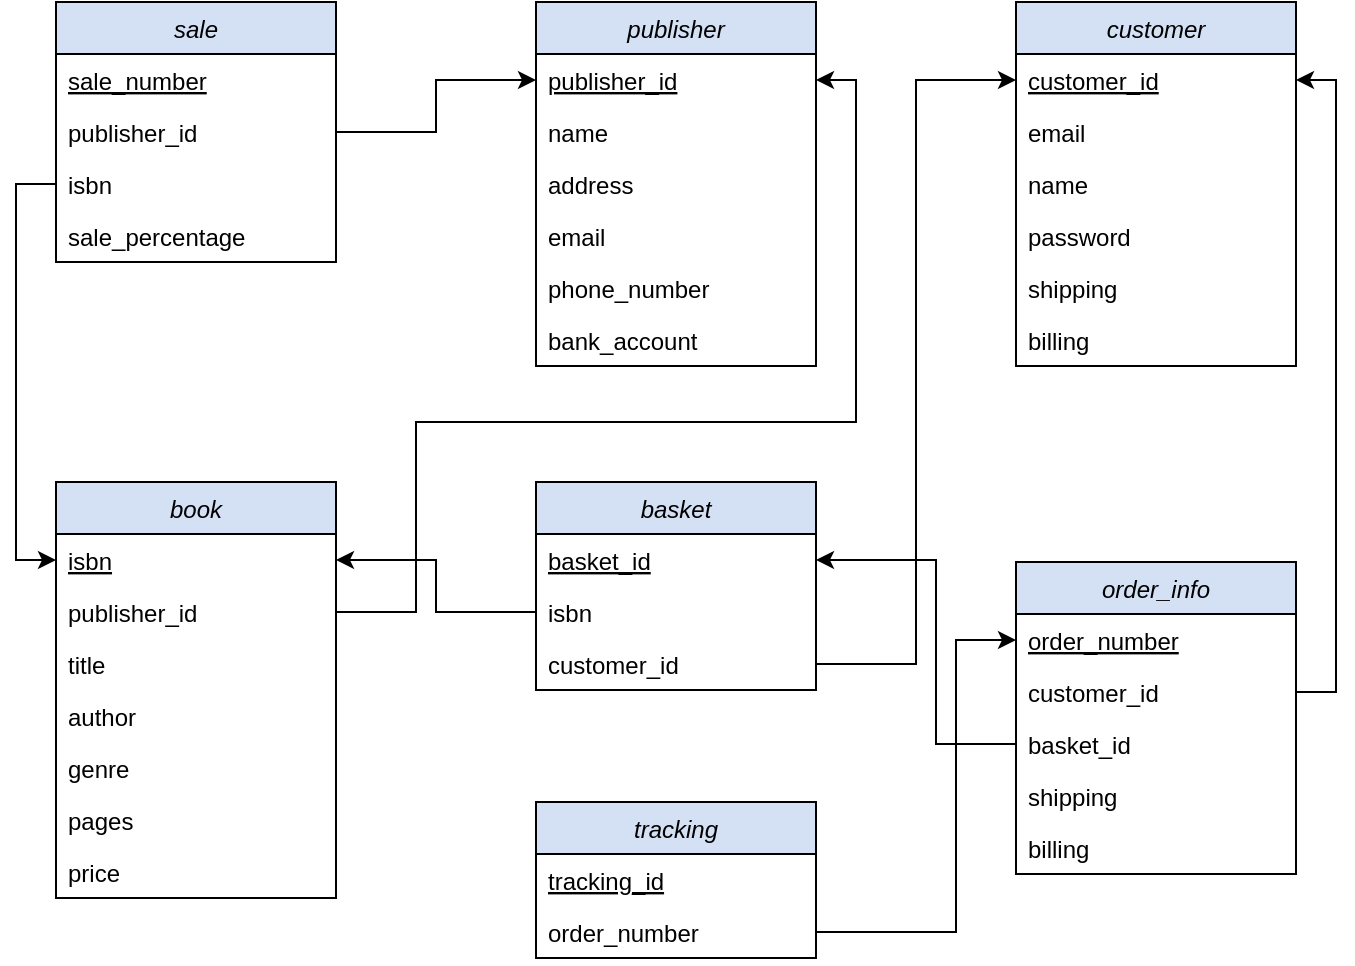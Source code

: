 <mxfile version="15.9.4" type="device"><diagram id="rzOrJ2mNVfrSNOzD0fhR" name="Page-1"><mxGraphModel dx="1248" dy="625" grid="1" gridSize="10" guides="1" tooltips="1" connect="1" arrows="1" fold="1" page="1" pageScale="1" pageWidth="850" pageHeight="1100" math="0" shadow="0"><root><mxCell id="0"/><mxCell id="1" parent="0"/><mxCell id="O2KSAKkRzyeLpv7PkUmw-1" value="sale" style="swimlane;fontStyle=2;childLayout=stackLayout;horizontal=1;startSize=26;fillColor=#D4E1F5;horizontalStack=0;resizeParent=1;resizeParentMax=0;resizeLast=0;collapsible=1;marginBottom=0;" parent="1" vertex="1"><mxGeometry x="40" y="40" width="140" height="130" as="geometry"/></mxCell><mxCell id="O2KSAKkRzyeLpv7PkUmw-6" value="sale_number" style="text;strokeColor=none;fillColor=none;align=left;verticalAlign=top;spacingLeft=4;spacingRight=4;overflow=hidden;rotatable=0;points=[[0,0.5],[1,0.5]];portConstraint=eastwest;fontStyle=4" parent="O2KSAKkRzyeLpv7PkUmw-1" vertex="1"><mxGeometry y="26" width="140" height="26" as="geometry"/></mxCell><mxCell id="O2KSAKkRzyeLpv7PkUmw-2" value="publisher_id" style="text;strokeColor=none;fillColor=none;align=left;verticalAlign=top;spacingLeft=4;spacingRight=4;overflow=hidden;rotatable=0;points=[[0,0.5],[1,0.5]];portConstraint=eastwest;fontStyle=0" parent="O2KSAKkRzyeLpv7PkUmw-1" vertex="1"><mxGeometry y="52" width="140" height="26" as="geometry"/></mxCell><mxCell id="O2KSAKkRzyeLpv7PkUmw-3" value="isbn" style="text;strokeColor=none;fillColor=none;align=left;verticalAlign=top;spacingLeft=4;spacingRight=4;overflow=hidden;rotatable=0;points=[[0,0.5],[1,0.5]];portConstraint=eastwest;fontStyle=0" parent="O2KSAKkRzyeLpv7PkUmw-1" vertex="1"><mxGeometry y="78" width="140" height="26" as="geometry"/></mxCell><mxCell id="O2KSAKkRzyeLpv7PkUmw-5" value="sale_percentage" style="text;strokeColor=none;fillColor=none;align=left;verticalAlign=top;spacingLeft=4;spacingRight=4;overflow=hidden;rotatable=0;points=[[0,0.5],[1,0.5]];portConstraint=eastwest;" parent="O2KSAKkRzyeLpv7PkUmw-1" vertex="1"><mxGeometry y="104" width="140" height="26" as="geometry"/></mxCell><mxCell id="O2KSAKkRzyeLpv7PkUmw-11" value="publisher" style="swimlane;fontStyle=2;childLayout=stackLayout;horizontal=1;startSize=26;fillColor=#D4E1F5;horizontalStack=0;resizeParent=1;resizeParentMax=0;resizeLast=0;collapsible=1;marginBottom=0;" parent="1" vertex="1"><mxGeometry x="280" y="40" width="140" height="182" as="geometry"/></mxCell><mxCell id="O2KSAKkRzyeLpv7PkUmw-12" value="publisher_id" style="text;strokeColor=none;fillColor=none;align=left;verticalAlign=top;spacingLeft=4;spacingRight=4;overflow=hidden;rotatable=0;points=[[0,0.5],[1,0.5]];portConstraint=eastwest;fontStyle=4" parent="O2KSAKkRzyeLpv7PkUmw-11" vertex="1"><mxGeometry y="26" width="140" height="26" as="geometry"/></mxCell><mxCell id="O2KSAKkRzyeLpv7PkUmw-13" value="name" style="text;strokeColor=none;fillColor=none;align=left;verticalAlign=top;spacingLeft=4;spacingRight=4;overflow=hidden;rotatable=0;points=[[0,0.5],[1,0.5]];portConstraint=eastwest;" parent="O2KSAKkRzyeLpv7PkUmw-11" vertex="1"><mxGeometry y="52" width="140" height="26" as="geometry"/></mxCell><mxCell id="O2KSAKkRzyeLpv7PkUmw-14" value="address" style="text;strokeColor=none;fillColor=none;align=left;verticalAlign=top;spacingLeft=4;spacingRight=4;overflow=hidden;rotatable=0;points=[[0,0.5],[1,0.5]];portConstraint=eastwest;" parent="O2KSAKkRzyeLpv7PkUmw-11" vertex="1"><mxGeometry y="78" width="140" height="26" as="geometry"/></mxCell><mxCell id="O2KSAKkRzyeLpv7PkUmw-15" value="email" style="text;strokeColor=none;fillColor=none;align=left;verticalAlign=top;spacingLeft=4;spacingRight=4;overflow=hidden;rotatable=0;points=[[0,0.5],[1,0.5]];portConstraint=eastwest;" parent="O2KSAKkRzyeLpv7PkUmw-11" vertex="1"><mxGeometry y="104" width="140" height="26" as="geometry"/></mxCell><mxCell id="O2KSAKkRzyeLpv7PkUmw-16" value="phone_number" style="text;strokeColor=none;fillColor=none;align=left;verticalAlign=top;spacingLeft=4;spacingRight=4;overflow=hidden;rotatable=0;points=[[0,0.5],[1,0.5]];portConstraint=eastwest;" parent="O2KSAKkRzyeLpv7PkUmw-11" vertex="1"><mxGeometry y="130" width="140" height="26" as="geometry"/></mxCell><mxCell id="O2KSAKkRzyeLpv7PkUmw-17" value="bank_account" style="text;strokeColor=none;fillColor=none;align=left;verticalAlign=top;spacingLeft=4;spacingRight=4;overflow=hidden;rotatable=0;points=[[0,0.5],[1,0.5]];portConstraint=eastwest;" parent="O2KSAKkRzyeLpv7PkUmw-11" vertex="1"><mxGeometry y="156" width="140" height="26" as="geometry"/></mxCell><mxCell id="O2KSAKkRzyeLpv7PkUmw-18" style="edgeStyle=orthogonalEdgeStyle;rounded=0;orthogonalLoop=1;jettySize=auto;html=1;exitX=1;exitY=0.5;exitDx=0;exitDy=0;entryX=0;entryY=0.5;entryDx=0;entryDy=0;" parent="1" source="O2KSAKkRzyeLpv7PkUmw-2" target="O2KSAKkRzyeLpv7PkUmw-12" edge="1"><mxGeometry relative="1" as="geometry"/></mxCell><mxCell id="O2KSAKkRzyeLpv7PkUmw-19" value="book" style="swimlane;fontStyle=2;childLayout=stackLayout;horizontal=1;startSize=26;fillColor=#D4E1F5;horizontalStack=0;resizeParent=1;resizeParentMax=0;resizeLast=0;collapsible=1;marginBottom=0;" parent="1" vertex="1"><mxGeometry x="40" y="280" width="140" height="208" as="geometry"/></mxCell><mxCell id="O2KSAKkRzyeLpv7PkUmw-20" value="isbn" style="text;strokeColor=none;fillColor=none;align=left;verticalAlign=top;spacingLeft=4;spacingRight=4;overflow=hidden;rotatable=0;points=[[0,0.5],[1,0.5]];portConstraint=eastwest;fontStyle=4" parent="O2KSAKkRzyeLpv7PkUmw-19" vertex="1"><mxGeometry y="26" width="140" height="26" as="geometry"/></mxCell><mxCell id="O2KSAKkRzyeLpv7PkUmw-24" value="publisher_id" style="text;strokeColor=none;fillColor=none;align=left;verticalAlign=top;spacingLeft=4;spacingRight=4;overflow=hidden;rotatable=0;points=[[0,0.5],[1,0.5]];portConstraint=eastwest;fontStyle=0" parent="O2KSAKkRzyeLpv7PkUmw-19" vertex="1"><mxGeometry y="52" width="140" height="26" as="geometry"/></mxCell><mxCell id="O2KSAKkRzyeLpv7PkUmw-21" value="title" style="text;strokeColor=none;fillColor=none;align=left;verticalAlign=top;spacingLeft=4;spacingRight=4;overflow=hidden;rotatable=0;points=[[0,0.5],[1,0.5]];portConstraint=eastwest;" parent="O2KSAKkRzyeLpv7PkUmw-19" vertex="1"><mxGeometry y="78" width="140" height="26" as="geometry"/></mxCell><mxCell id="O2KSAKkRzyeLpv7PkUmw-22" value="author" style="text;strokeColor=none;fillColor=none;align=left;verticalAlign=top;spacingLeft=4;spacingRight=4;overflow=hidden;rotatable=0;points=[[0,0.5],[1,0.5]];portConstraint=eastwest;" parent="O2KSAKkRzyeLpv7PkUmw-19" vertex="1"><mxGeometry y="104" width="140" height="26" as="geometry"/></mxCell><mxCell id="O2KSAKkRzyeLpv7PkUmw-23" value="genre" style="text;strokeColor=none;fillColor=none;align=left;verticalAlign=top;spacingLeft=4;spacingRight=4;overflow=hidden;rotatable=0;points=[[0,0.5],[1,0.5]];portConstraint=eastwest;" parent="O2KSAKkRzyeLpv7PkUmw-19" vertex="1"><mxGeometry y="130" width="140" height="26" as="geometry"/></mxCell><mxCell id="O2KSAKkRzyeLpv7PkUmw-25" value="pages" style="text;strokeColor=none;fillColor=none;align=left;verticalAlign=top;spacingLeft=4;spacingRight=4;overflow=hidden;rotatable=0;points=[[0,0.5],[1,0.5]];portConstraint=eastwest;" parent="O2KSAKkRzyeLpv7PkUmw-19" vertex="1"><mxGeometry y="156" width="140" height="26" as="geometry"/></mxCell><mxCell id="O2KSAKkRzyeLpv7PkUmw-26" value="price" style="text;strokeColor=none;fillColor=none;align=left;verticalAlign=top;spacingLeft=4;spacingRight=4;overflow=hidden;rotatable=0;points=[[0,0.5],[1,0.5]];portConstraint=eastwest;" parent="O2KSAKkRzyeLpv7PkUmw-19" vertex="1"><mxGeometry y="182" width="140" height="26" as="geometry"/></mxCell><mxCell id="O2KSAKkRzyeLpv7PkUmw-29" style="edgeStyle=orthogonalEdgeStyle;rounded=0;orthogonalLoop=1;jettySize=auto;html=1;exitX=0;exitY=0.5;exitDx=0;exitDy=0;entryX=0;entryY=0.5;entryDx=0;entryDy=0;" parent="1" source="O2KSAKkRzyeLpv7PkUmw-3" target="O2KSAKkRzyeLpv7PkUmw-20" edge="1"><mxGeometry relative="1" as="geometry"/></mxCell><mxCell id="O2KSAKkRzyeLpv7PkUmw-31" value="basket" style="swimlane;fontStyle=2;childLayout=stackLayout;horizontal=1;startSize=26;fillColor=#D4E1F5;horizontalStack=0;resizeParent=1;resizeParentMax=0;resizeLast=0;collapsible=1;marginBottom=0;" parent="1" vertex="1"><mxGeometry x="280" y="280" width="140" height="104" as="geometry"/></mxCell><mxCell id="O2KSAKkRzyeLpv7PkUmw-32" value="basket_id" style="text;strokeColor=none;fillColor=none;align=left;verticalAlign=top;spacingLeft=4;spacingRight=4;overflow=hidden;rotatable=0;points=[[0,0.5],[1,0.5]];portConstraint=eastwest;fontStyle=4" parent="O2KSAKkRzyeLpv7PkUmw-31" vertex="1"><mxGeometry y="26" width="140" height="26" as="geometry"/></mxCell><mxCell id="O2KSAKkRzyeLpv7PkUmw-33" value="isbn" style="text;strokeColor=none;fillColor=none;align=left;verticalAlign=top;spacingLeft=4;spacingRight=4;overflow=hidden;rotatable=0;points=[[0,0.5],[1,0.5]];portConstraint=eastwest;fontStyle=0" parent="O2KSAKkRzyeLpv7PkUmw-31" vertex="1"><mxGeometry y="52" width="140" height="26" as="geometry"/></mxCell><mxCell id="O2KSAKkRzyeLpv7PkUmw-34" value="customer_id" style="text;strokeColor=none;fillColor=none;align=left;verticalAlign=top;spacingLeft=4;spacingRight=4;overflow=hidden;rotatable=0;points=[[0,0.5],[1,0.5]];portConstraint=eastwest;fontStyle=0" parent="O2KSAKkRzyeLpv7PkUmw-31" vertex="1"><mxGeometry y="78" width="140" height="26" as="geometry"/></mxCell><mxCell id="O2KSAKkRzyeLpv7PkUmw-36" style="edgeStyle=orthogonalEdgeStyle;rounded=0;orthogonalLoop=1;jettySize=auto;html=1;exitX=0;exitY=0.5;exitDx=0;exitDy=0;entryX=1;entryY=0.5;entryDx=0;entryDy=0;" parent="1" source="O2KSAKkRzyeLpv7PkUmw-33" target="O2KSAKkRzyeLpv7PkUmw-20" edge="1"><mxGeometry relative="1" as="geometry"/></mxCell><mxCell id="O2KSAKkRzyeLpv7PkUmw-37" value="customer" style="swimlane;fontStyle=2;childLayout=stackLayout;horizontal=1;startSize=26;fillColor=#D4E1F5;horizontalStack=0;resizeParent=1;resizeParentMax=0;resizeLast=0;collapsible=1;marginBottom=0;" parent="1" vertex="1"><mxGeometry x="520" y="40" width="140" height="182" as="geometry"/></mxCell><mxCell id="O2KSAKkRzyeLpv7PkUmw-38" value="customer_id" style="text;strokeColor=none;fillColor=none;align=left;verticalAlign=top;spacingLeft=4;spacingRight=4;overflow=hidden;rotatable=0;points=[[0,0.5],[1,0.5]];portConstraint=eastwest;fontStyle=4" parent="O2KSAKkRzyeLpv7PkUmw-37" vertex="1"><mxGeometry y="26" width="140" height="26" as="geometry"/></mxCell><mxCell id="O2KSAKkRzyeLpv7PkUmw-39" value="email" style="text;strokeColor=none;fillColor=none;align=left;verticalAlign=top;spacingLeft=4;spacingRight=4;overflow=hidden;rotatable=0;points=[[0,0.5],[1,0.5]];portConstraint=eastwest;" parent="O2KSAKkRzyeLpv7PkUmw-37" vertex="1"><mxGeometry y="52" width="140" height="26" as="geometry"/></mxCell><mxCell id="O2KSAKkRzyeLpv7PkUmw-40" value="name" style="text;strokeColor=none;fillColor=none;align=left;verticalAlign=top;spacingLeft=4;spacingRight=4;overflow=hidden;rotatable=0;points=[[0,0.5],[1,0.5]];portConstraint=eastwest;" parent="O2KSAKkRzyeLpv7PkUmw-37" vertex="1"><mxGeometry y="78" width="140" height="26" as="geometry"/></mxCell><mxCell id="O2KSAKkRzyeLpv7PkUmw-42" value="password" style="text;strokeColor=none;fillColor=none;align=left;verticalAlign=top;spacingLeft=4;spacingRight=4;overflow=hidden;rotatable=0;points=[[0,0.5],[1,0.5]];portConstraint=eastwest;" parent="O2KSAKkRzyeLpv7PkUmw-37" vertex="1"><mxGeometry y="104" width="140" height="26" as="geometry"/></mxCell><mxCell id="O2KSAKkRzyeLpv7PkUmw-43" value="shipping" style="text;strokeColor=none;fillColor=none;align=left;verticalAlign=top;spacingLeft=4;spacingRight=4;overflow=hidden;rotatable=0;points=[[0,0.5],[1,0.5]];portConstraint=eastwest;" parent="O2KSAKkRzyeLpv7PkUmw-37" vertex="1"><mxGeometry y="130" width="140" height="26" as="geometry"/></mxCell><mxCell id="O2KSAKkRzyeLpv7PkUmw-44" value="billing" style="text;strokeColor=none;fillColor=none;align=left;verticalAlign=top;spacingLeft=4;spacingRight=4;overflow=hidden;rotatable=0;points=[[0,0.5],[1,0.5]];portConstraint=eastwest;" parent="O2KSAKkRzyeLpv7PkUmw-37" vertex="1"><mxGeometry y="156" width="140" height="26" as="geometry"/></mxCell><mxCell id="O2KSAKkRzyeLpv7PkUmw-45" style="edgeStyle=orthogonalEdgeStyle;rounded=0;orthogonalLoop=1;jettySize=auto;html=1;exitX=1;exitY=0.5;exitDx=0;exitDy=0;entryX=0;entryY=0.5;entryDx=0;entryDy=0;" parent="1" source="O2KSAKkRzyeLpv7PkUmw-34" target="O2KSAKkRzyeLpv7PkUmw-38" edge="1"><mxGeometry relative="1" as="geometry"/></mxCell><mxCell id="O2KSAKkRzyeLpv7PkUmw-46" value="order_info" style="swimlane;fontStyle=2;childLayout=stackLayout;horizontal=1;startSize=26;fillColor=#D4E1F5;horizontalStack=0;resizeParent=1;resizeParentMax=0;resizeLast=0;collapsible=1;marginBottom=0;" parent="1" vertex="1"><mxGeometry x="520" y="320" width="140" height="156" as="geometry"/></mxCell><mxCell id="O2KSAKkRzyeLpv7PkUmw-47" value="order_number" style="text;strokeColor=none;fillColor=none;align=left;verticalAlign=top;spacingLeft=4;spacingRight=4;overflow=hidden;rotatable=0;points=[[0,0.5],[1,0.5]];portConstraint=eastwest;fontStyle=4" parent="O2KSAKkRzyeLpv7PkUmw-46" vertex="1"><mxGeometry y="26" width="140" height="26" as="geometry"/></mxCell><mxCell id="O2KSAKkRzyeLpv7PkUmw-48" value="customer_id" style="text;strokeColor=none;fillColor=none;align=left;verticalAlign=top;spacingLeft=4;spacingRight=4;overflow=hidden;rotatable=0;points=[[0,0.5],[1,0.5]];portConstraint=eastwest;fontStyle=0" parent="O2KSAKkRzyeLpv7PkUmw-46" vertex="1"><mxGeometry y="52" width="140" height="26" as="geometry"/></mxCell><mxCell id="O2KSAKkRzyeLpv7PkUmw-49" value="basket_id" style="text;strokeColor=none;fillColor=none;align=left;verticalAlign=top;spacingLeft=4;spacingRight=4;overflow=hidden;rotatable=0;points=[[0,0.5],[1,0.5]];portConstraint=eastwest;fontStyle=0" parent="O2KSAKkRzyeLpv7PkUmw-46" vertex="1"><mxGeometry y="78" width="140" height="26" as="geometry"/></mxCell><mxCell id="O2KSAKkRzyeLpv7PkUmw-50" value="shipping" style="text;strokeColor=none;fillColor=none;align=left;verticalAlign=top;spacingLeft=4;spacingRight=4;overflow=hidden;rotatable=0;points=[[0,0.5],[1,0.5]];portConstraint=eastwest;" parent="O2KSAKkRzyeLpv7PkUmw-46" vertex="1"><mxGeometry y="104" width="140" height="26" as="geometry"/></mxCell><mxCell id="O2KSAKkRzyeLpv7PkUmw-51" value="billing" style="text;strokeColor=none;fillColor=none;align=left;verticalAlign=top;spacingLeft=4;spacingRight=4;overflow=hidden;rotatable=0;points=[[0,0.5],[1,0.5]];portConstraint=eastwest;" parent="O2KSAKkRzyeLpv7PkUmw-46" vertex="1"><mxGeometry y="130" width="140" height="26" as="geometry"/></mxCell><mxCell id="O2KSAKkRzyeLpv7PkUmw-53" style="edgeStyle=orthogonalEdgeStyle;rounded=0;orthogonalLoop=1;jettySize=auto;html=1;exitX=1;exitY=0.5;exitDx=0;exitDy=0;entryX=1;entryY=0.5;entryDx=0;entryDy=0;" parent="1" source="O2KSAKkRzyeLpv7PkUmw-48" target="O2KSAKkRzyeLpv7PkUmw-38" edge="1"><mxGeometry relative="1" as="geometry"/></mxCell><mxCell id="O2KSAKkRzyeLpv7PkUmw-54" style="edgeStyle=orthogonalEdgeStyle;rounded=0;orthogonalLoop=1;jettySize=auto;html=1;exitX=0;exitY=0.5;exitDx=0;exitDy=0;entryX=1;entryY=0.5;entryDx=0;entryDy=0;" parent="1" source="O2KSAKkRzyeLpv7PkUmw-49" target="O2KSAKkRzyeLpv7PkUmw-32" edge="1"><mxGeometry relative="1" as="geometry"><Array as="points"><mxPoint x="480" y="411"/><mxPoint x="480" y="319"/></Array></mxGeometry></mxCell><mxCell id="O2KSAKkRzyeLpv7PkUmw-55" value="tracking" style="swimlane;fontStyle=2;childLayout=stackLayout;horizontal=1;startSize=26;fillColor=#D4E1F5;horizontalStack=0;resizeParent=1;resizeParentMax=0;resizeLast=0;collapsible=1;marginBottom=0;" parent="1" vertex="1"><mxGeometry x="280" y="440" width="140" height="78" as="geometry"/></mxCell><mxCell id="O2KSAKkRzyeLpv7PkUmw-57" value="tracking_id" style="text;strokeColor=none;fillColor=none;align=left;verticalAlign=top;spacingLeft=4;spacingRight=4;overflow=hidden;rotatable=0;points=[[0,0.5],[1,0.5]];portConstraint=eastwest;fontStyle=4" parent="O2KSAKkRzyeLpv7PkUmw-55" vertex="1"><mxGeometry y="26" width="140" height="26" as="geometry"/></mxCell><mxCell id="O2KSAKkRzyeLpv7PkUmw-58" value="order_number" style="text;strokeColor=none;fillColor=none;align=left;verticalAlign=top;spacingLeft=4;spacingRight=4;overflow=hidden;rotatable=0;points=[[0,0.5],[1,0.5]];portConstraint=eastwest;fontStyle=0" parent="O2KSAKkRzyeLpv7PkUmw-55" vertex="1"><mxGeometry y="52" width="140" height="26" as="geometry"/></mxCell><mxCell id="O2KSAKkRzyeLpv7PkUmw-60" style="edgeStyle=orthogonalEdgeStyle;rounded=0;orthogonalLoop=1;jettySize=auto;html=1;exitX=1;exitY=0.5;exitDx=0;exitDy=0;entryX=0;entryY=0.5;entryDx=0;entryDy=0;" parent="1" source="O2KSAKkRzyeLpv7PkUmw-58" target="O2KSAKkRzyeLpv7PkUmw-47" edge="1"><mxGeometry relative="1" as="geometry"><Array as="points"><mxPoint x="490" y="505"/><mxPoint x="490" y="359"/></Array></mxGeometry></mxCell><mxCell id="3x7LVCr18YUrG_vaqIho-1" style="edgeStyle=orthogonalEdgeStyle;rounded=0;orthogonalLoop=1;jettySize=auto;html=1;exitX=1;exitY=0.5;exitDx=0;exitDy=0;entryX=1;entryY=0.5;entryDx=0;entryDy=0;" parent="1" source="O2KSAKkRzyeLpv7PkUmw-24" target="O2KSAKkRzyeLpv7PkUmw-12" edge="1"><mxGeometry relative="1" as="geometry"><Array as="points"><mxPoint x="220" y="345"/><mxPoint x="220" y="250"/><mxPoint x="440" y="250"/><mxPoint x="440" y="79"/></Array></mxGeometry></mxCell></root></mxGraphModel></diagram></mxfile>